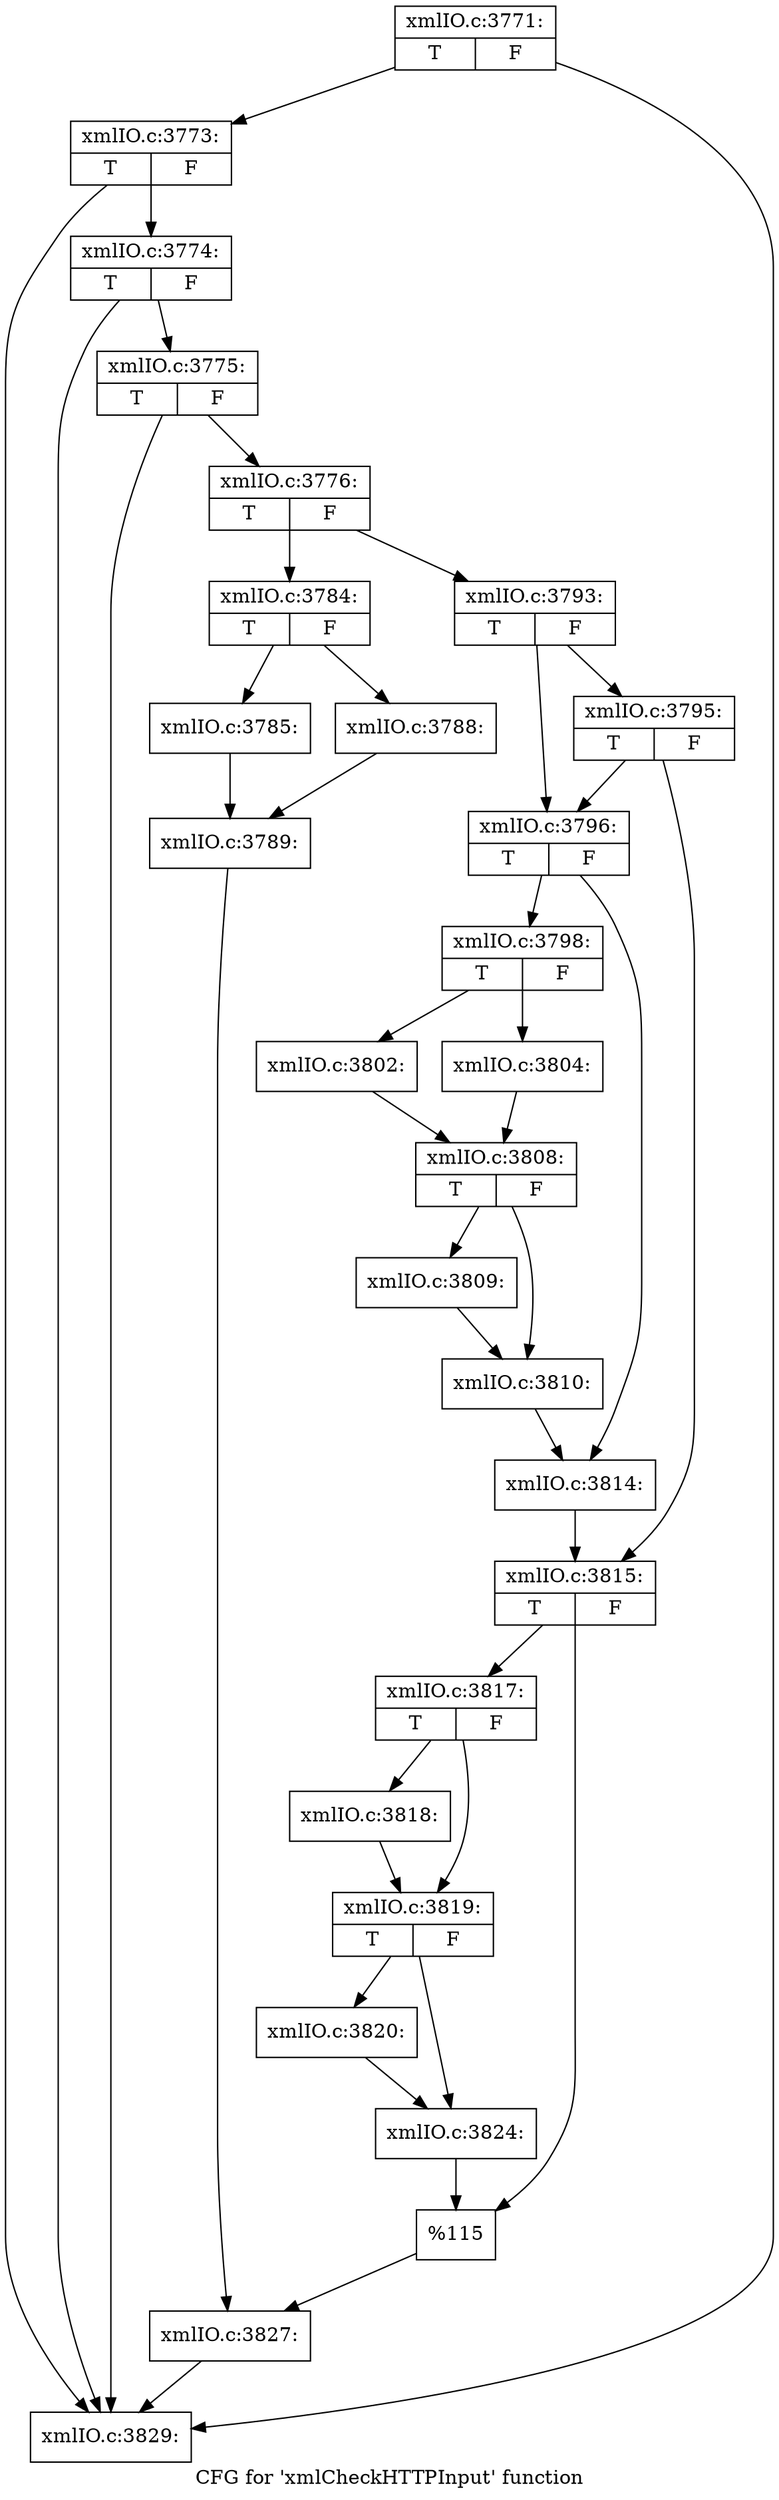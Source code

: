 digraph "CFG for 'xmlCheckHTTPInput' function" {
	label="CFG for 'xmlCheckHTTPInput' function";

	Node0x55ed34816940 [shape=record,label="{xmlIO.c:3771:|{<s0>T|<s1>F}}"];
	Node0x55ed34816940 -> Node0x55ed3481ffd0;
	Node0x55ed34816940 -> Node0x55ed348181f0;
	Node0x55ed3481ffd0 [shape=record,label="{xmlIO.c:3773:|{<s0>T|<s1>F}}"];
	Node0x55ed3481ffd0 -> Node0x55ed3481ff80;
	Node0x55ed3481ffd0 -> Node0x55ed348181f0;
	Node0x55ed3481ff80 [shape=record,label="{xmlIO.c:3774:|{<s0>T|<s1>F}}"];
	Node0x55ed3481ff80 -> Node0x55ed3481f410;
	Node0x55ed3481ff80 -> Node0x55ed348181f0;
	Node0x55ed3481f410 [shape=record,label="{xmlIO.c:3775:|{<s0>T|<s1>F}}"];
	Node0x55ed3481f410 -> Node0x55ed34816700;
	Node0x55ed3481f410 -> Node0x55ed348181f0;
	Node0x55ed34816700 [shape=record,label="{xmlIO.c:3776:|{<s0>T|<s1>F}}"];
	Node0x55ed34816700 -> Node0x55ed348221f0;
	Node0x55ed34816700 -> Node0x55ed34822290;
	Node0x55ed348221f0 [shape=record,label="{xmlIO.c:3784:|{<s0>T|<s1>F}}"];
	Node0x55ed348221f0 -> Node0x55ed34822690;
	Node0x55ed348221f0 -> Node0x55ed34822730;
	Node0x55ed34822690 [shape=record,label="{xmlIO.c:3785:}"];
	Node0x55ed34822690 -> Node0x55ed348226e0;
	Node0x55ed34822730 [shape=record,label="{xmlIO.c:3788:}"];
	Node0x55ed34822730 -> Node0x55ed348226e0;
	Node0x55ed348226e0 [shape=record,label="{xmlIO.c:3789:}"];
	Node0x55ed348226e0 -> Node0x55ed34822240;
	Node0x55ed34822290 [shape=record,label="{xmlIO.c:3793:|{<s0>T|<s1>F}}"];
	Node0x55ed34822290 -> Node0x55ed34824080;
	Node0x55ed34822290 -> Node0x55ed34824120;
	Node0x55ed34824120 [shape=record,label="{xmlIO.c:3795:|{<s0>T|<s1>F}}"];
	Node0x55ed34824120 -> Node0x55ed34824080;
	Node0x55ed34824120 -> Node0x55ed348240d0;
	Node0x55ed34824080 [shape=record,label="{xmlIO.c:3796:|{<s0>T|<s1>F}}"];
	Node0x55ed34824080 -> Node0x55ed348251d0;
	Node0x55ed34824080 -> Node0x55ed34825220;
	Node0x55ed348251d0 [shape=record,label="{xmlIO.c:3798:|{<s0>T|<s1>F}}"];
	Node0x55ed348251d0 -> Node0x55ed34825cc0;
	Node0x55ed348251d0 -> Node0x55ed34825d60;
	Node0x55ed34825cc0 [shape=record,label="{xmlIO.c:3802:}"];
	Node0x55ed34825cc0 -> Node0x55ed34825d10;
	Node0x55ed34825d60 [shape=record,label="{xmlIO.c:3804:}"];
	Node0x55ed34825d60 -> Node0x55ed34825d10;
	Node0x55ed34825d10 [shape=record,label="{xmlIO.c:3808:|{<s0>T|<s1>F}}"];
	Node0x55ed34825d10 -> Node0x55ed34826ce0;
	Node0x55ed34825d10 -> Node0x55ed34826d30;
	Node0x55ed34826ce0 [shape=record,label="{xmlIO.c:3809:}"];
	Node0x55ed34826ce0 -> Node0x55ed34826d30;
	Node0x55ed34826d30 [shape=record,label="{xmlIO.c:3810:}"];
	Node0x55ed34826d30 -> Node0x55ed34825220;
	Node0x55ed34825220 [shape=record,label="{xmlIO.c:3814:}"];
	Node0x55ed34825220 -> Node0x55ed348240d0;
	Node0x55ed348240d0 [shape=record,label="{xmlIO.c:3815:|{<s0>T|<s1>F}}"];
	Node0x55ed348240d0 -> Node0x55ed34827a60;
	Node0x55ed348240d0 -> Node0x55ed34827ab0;
	Node0x55ed34827a60 [shape=record,label="{xmlIO.c:3817:|{<s0>T|<s1>F}}"];
	Node0x55ed34827a60 -> Node0x55ed34827e70;
	Node0x55ed34827a60 -> Node0x55ed34827ec0;
	Node0x55ed34827e70 [shape=record,label="{xmlIO.c:3818:}"];
	Node0x55ed34827e70 -> Node0x55ed34827ec0;
	Node0x55ed34827ec0 [shape=record,label="{xmlIO.c:3819:|{<s0>T|<s1>F}}"];
	Node0x55ed34827ec0 -> Node0x55ed34828620;
	Node0x55ed34827ec0 -> Node0x55ed34828670;
	Node0x55ed34828620 [shape=record,label="{xmlIO.c:3820:}"];
	Node0x55ed34828620 -> Node0x55ed34828670;
	Node0x55ed34828670 [shape=record,label="{xmlIO.c:3824:}"];
	Node0x55ed34828670 -> Node0x55ed34827ab0;
	Node0x55ed34827ab0 [shape=record,label="{%115}"];
	Node0x55ed34827ab0 -> Node0x55ed34822240;
	Node0x55ed34822240 [shape=record,label="{xmlIO.c:3827:}"];
	Node0x55ed34822240 -> Node0x55ed348181f0;
	Node0x55ed348181f0 [shape=record,label="{xmlIO.c:3829:}"];
}

